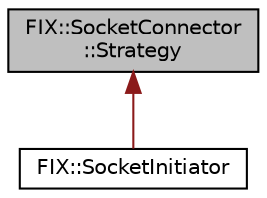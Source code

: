 digraph "FIX::SocketConnector::Strategy"
{
  edge [fontname="Helvetica",fontsize="10",labelfontname="Helvetica",labelfontsize="10"];
  node [fontname="Helvetica",fontsize="10",shape=record];
  Node0 [label="FIX::SocketConnector\l::Strategy",height=0.2,width=0.4,color="black", fillcolor="grey75", style="filled", fontcolor="black"];
  Node0 -> Node1 [dir="back",color="firebrick4",fontsize="10",style="solid",fontname="Helvetica"];
  Node1 [label="FIX::SocketInitiator",height=0.2,width=0.4,color="black", fillcolor="white", style="filled",URL="$class_f_i_x_1_1_socket_initiator.html",tooltip="Socket implementation of Initiator. "];
}

